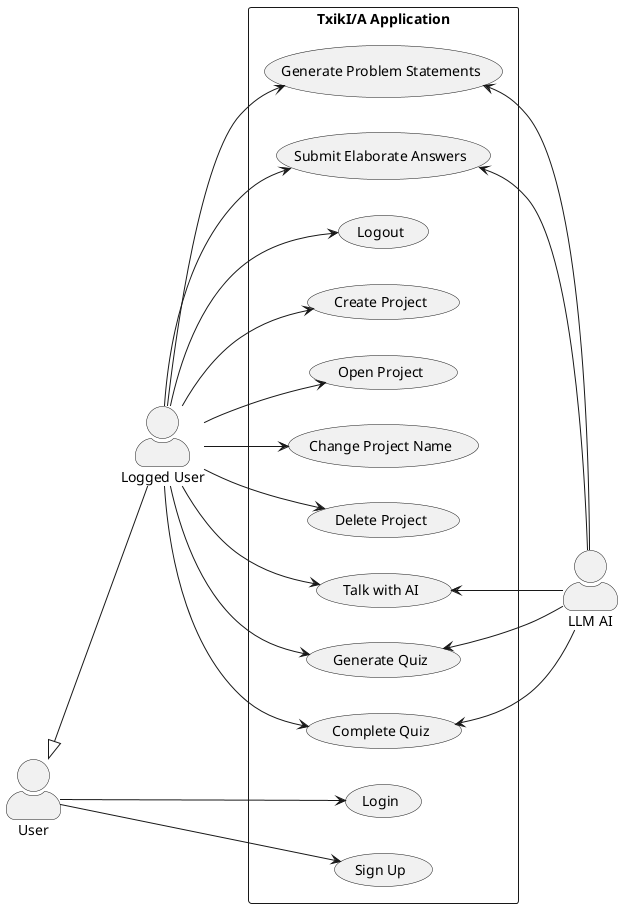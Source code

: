 @startuml
left to right direction
skinparam packageStyle rectangle
skinparam actorStyle awesome

actor "User" as generalUser
actor "Logged User" as regUser
actor "LLM AI" as llm

rectangle "TxikI/A Application" {
  usecase "Login" as login
  usecase "Sign Up" as signup
  usecase "Logout" as logout
  usecase "Create Project" as createProject
  usecase "Open Project" as openProject
  usecase "Change Project Name" as changeProjectName
  usecase "Delete Project" as deleteProject
  usecase "Talk with AI" as talkWithAI
  usecase "Generate Quiz" as genQuiz
  usecase "Complete Quiz" as completeQuiz
  usecase "Generate Problem Statements" as genProblems
  usecase "Submit Elaborate Answers" as submitAnswers
}

' User interactions
generalUser --> login
generalUser --> signup

' Registered User interactions
regUser --> logout
regUser --> createProject
regUser --> openProject
regUser --> changeProjectName
regUser --> deleteProject
regUser --> talkWithAI
regUser --> genQuiz
regUser --> completeQuiz
regUser --> genProblems
regUser --> submitAnswers

' Actor generalization
generalUser <|-- regUser

' AI interactions - only one direction arrows
talkWithAI <-- llm
genQuiz <-- llm
genProblems <-- llm
completeQuiz <-- llm
submitAnswers <-- llm
@enduml
